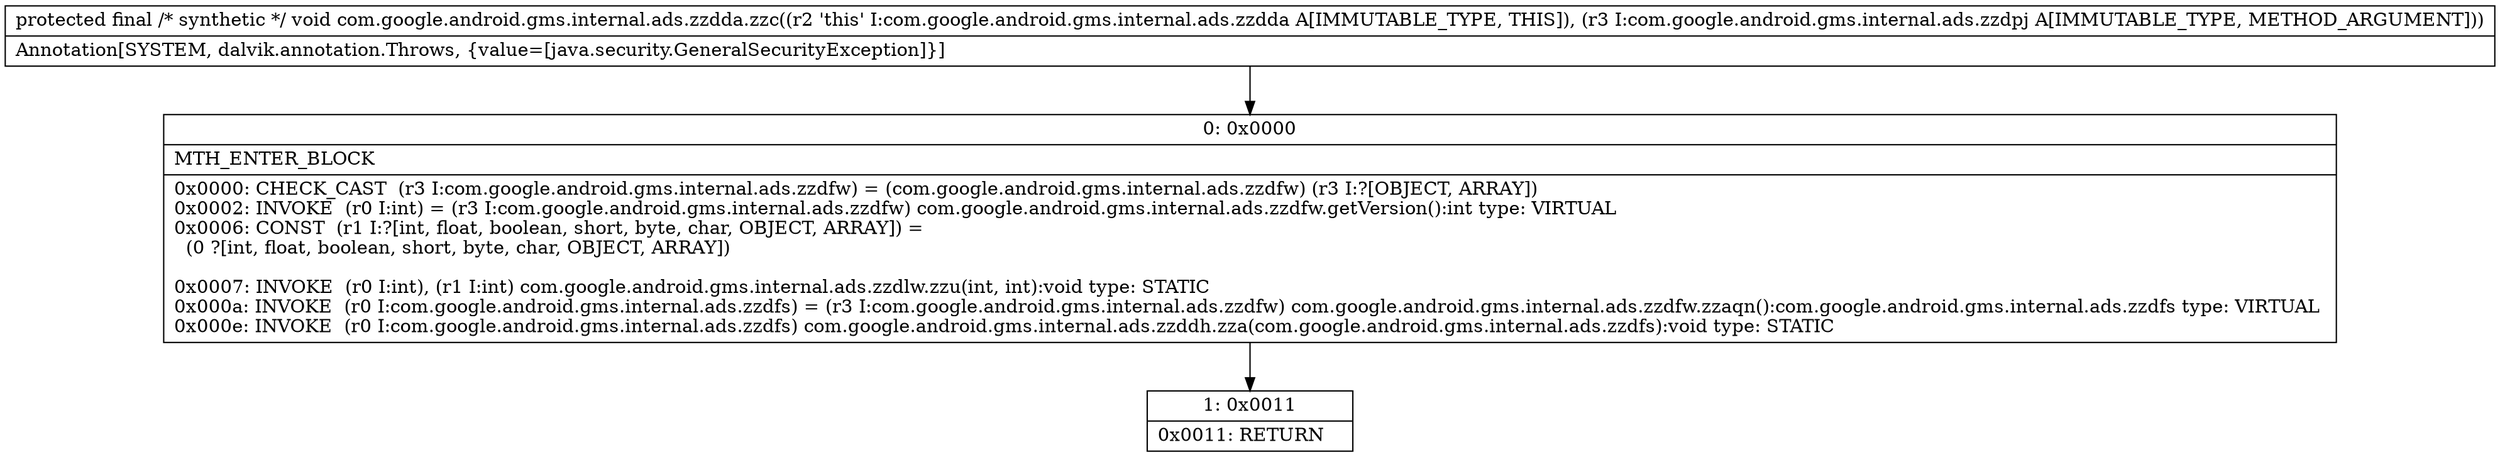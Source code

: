 digraph "CFG forcom.google.android.gms.internal.ads.zzdda.zzc(Lcom\/google\/android\/gms\/internal\/ads\/zzdpj;)V" {
Node_0 [shape=record,label="{0\:\ 0x0000|MTH_ENTER_BLOCK\l|0x0000: CHECK_CAST  (r3 I:com.google.android.gms.internal.ads.zzdfw) = (com.google.android.gms.internal.ads.zzdfw) (r3 I:?[OBJECT, ARRAY]) \l0x0002: INVOKE  (r0 I:int) = (r3 I:com.google.android.gms.internal.ads.zzdfw) com.google.android.gms.internal.ads.zzdfw.getVersion():int type: VIRTUAL \l0x0006: CONST  (r1 I:?[int, float, boolean, short, byte, char, OBJECT, ARRAY]) = \l  (0 ?[int, float, boolean, short, byte, char, OBJECT, ARRAY])\l \l0x0007: INVOKE  (r0 I:int), (r1 I:int) com.google.android.gms.internal.ads.zzdlw.zzu(int, int):void type: STATIC \l0x000a: INVOKE  (r0 I:com.google.android.gms.internal.ads.zzdfs) = (r3 I:com.google.android.gms.internal.ads.zzdfw) com.google.android.gms.internal.ads.zzdfw.zzaqn():com.google.android.gms.internal.ads.zzdfs type: VIRTUAL \l0x000e: INVOKE  (r0 I:com.google.android.gms.internal.ads.zzdfs) com.google.android.gms.internal.ads.zzddh.zza(com.google.android.gms.internal.ads.zzdfs):void type: STATIC \l}"];
Node_1 [shape=record,label="{1\:\ 0x0011|0x0011: RETURN   \l}"];
MethodNode[shape=record,label="{protected final \/* synthetic *\/ void com.google.android.gms.internal.ads.zzdda.zzc((r2 'this' I:com.google.android.gms.internal.ads.zzdda A[IMMUTABLE_TYPE, THIS]), (r3 I:com.google.android.gms.internal.ads.zzdpj A[IMMUTABLE_TYPE, METHOD_ARGUMENT]))  | Annotation[SYSTEM, dalvik.annotation.Throws, \{value=[java.security.GeneralSecurityException]\}]\l}"];
MethodNode -> Node_0;
Node_0 -> Node_1;
}

